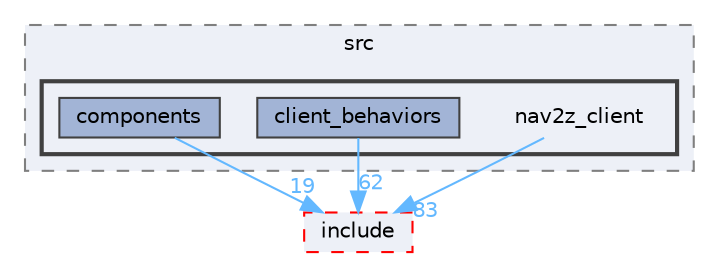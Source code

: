 digraph "smacc2_client_library/nav2z_client/nav2z_client/src/nav2z_client"
{
 // LATEX_PDF_SIZE
  bgcolor="transparent";
  edge [fontname=Helvetica,fontsize=10,labelfontname=Helvetica,labelfontsize=10];
  node [fontname=Helvetica,fontsize=10,shape=box,height=0.2,width=0.4];
  compound=true
  subgraph clusterdir_34564211625a575c7cd85be79f538bef {
    graph [ bgcolor="#edf0f7", pencolor="grey50", label="src", fontname=Helvetica,fontsize=10 style="filled,dashed", URL="dir_34564211625a575c7cd85be79f538bef.html",tooltip=""]
  subgraph clusterdir_780295eac999638b2fd449384994ee60 {
    graph [ bgcolor="#edf0f7", pencolor="grey25", label="", fontname=Helvetica,fontsize=10 style="filled,bold", URL="dir_780295eac999638b2fd449384994ee60.html",tooltip=""]
    dir_780295eac999638b2fd449384994ee60 [shape=plaintext, label="nav2z_client"];
  dir_a5bd6160ae66fc7478fb006bef41bb07 [label="client_behaviors", fillcolor="#a2b4d6", color="grey25", style="filled", URL="dir_a5bd6160ae66fc7478fb006bef41bb07.html",tooltip=""];
  dir_489022b34b6f33c558ff8778b054242f [label="components", fillcolor="#a2b4d6", color="grey25", style="filled", URL="dir_489022b34b6f33c558ff8778b054242f.html",tooltip=""];
  }
  }
  dir_a54a6761668c219ed2639eecfde4195c [label="include", fillcolor="#edf0f7", color="red", style="filled,dashed", URL="dir_a54a6761668c219ed2639eecfde4195c.html",tooltip=""];
  dir_780295eac999638b2fd449384994ee60->dir_a54a6761668c219ed2639eecfde4195c [headlabel="83", labeldistance=1.5 headhref="dir_000079_000056.html" color="steelblue1" fontcolor="steelblue1"];
  dir_a5bd6160ae66fc7478fb006bef41bb07->dir_a54a6761668c219ed2639eecfde4195c [headlabel="62", labeldistance=1.5 headhref="dir_000019_000056.html" color="steelblue1" fontcolor="steelblue1"];
  dir_489022b34b6f33c558ff8778b054242f->dir_a54a6761668c219ed2639eecfde4195c [headlabel="19", labeldistance=1.5 headhref="dir_000026_000056.html" color="steelblue1" fontcolor="steelblue1"];
}

